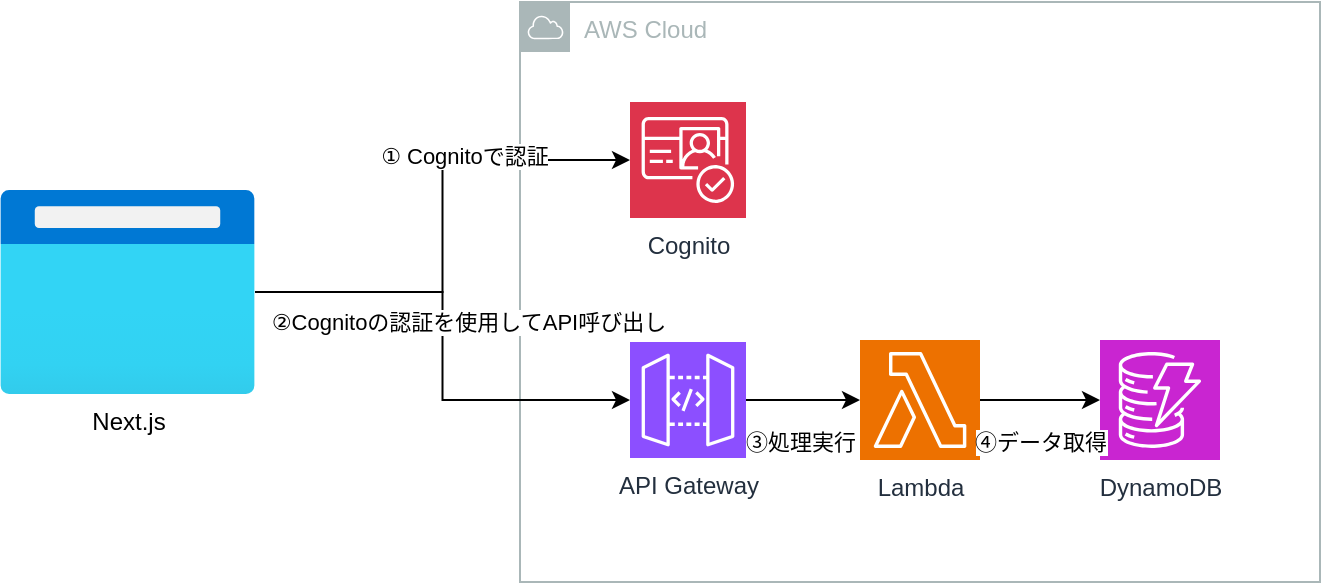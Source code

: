 <mxfile version="24.7.17">
  <diagram name="ページ1" id="ZK-1MC-dQsiciD7WhR__">
    <mxGraphModel dx="1036" dy="606" grid="1" gridSize="10" guides="1" tooltips="1" connect="1" arrows="1" fold="1" page="1" pageScale="1" pageWidth="827" pageHeight="1169" math="0" shadow="0">
      <root>
        <mxCell id="0" />
        <mxCell id="1" parent="0" />
        <mxCell id="hy0ywFwxUR6JJRfLlFSs-1" value="AWS Cloud" style="sketch=0;outlineConnect=0;gradientColor=none;html=1;whiteSpace=wrap;fontSize=12;fontStyle=0;shape=mxgraph.aws4.group;grIcon=mxgraph.aws4.group_aws_cloud;strokeColor=#AAB7B8;fillColor=none;verticalAlign=top;align=left;spacingLeft=30;fontColor=#AAB7B8;dashed=0;" vertex="1" parent="1">
          <mxGeometry x="330" y="110" width="400" height="290" as="geometry" />
        </mxCell>
        <mxCell id="hy0ywFwxUR6JJRfLlFSs-2" value="Next.js" style="image;aspect=fixed;html=1;points=[];align=center;fontSize=12;image=img/lib/azure2/general/Browser.svg;" vertex="1" parent="1">
          <mxGeometry x="70" y="204" width="127.5" height="102" as="geometry" />
        </mxCell>
        <mxCell id="hy0ywFwxUR6JJRfLlFSs-3" value="Cognito" style="sketch=0;points=[[0,0,0],[0.25,0,0],[0.5,0,0],[0.75,0,0],[1,0,0],[0,1,0],[0.25,1,0],[0.5,1,0],[0.75,1,0],[1,1,0],[0,0.25,0],[0,0.5,0],[0,0.75,0],[1,0.25,0],[1,0.5,0],[1,0.75,0]];outlineConnect=0;fontColor=#232F3E;fillColor=#DD344C;strokeColor=#ffffff;dashed=0;verticalLabelPosition=bottom;verticalAlign=top;align=center;html=1;fontSize=12;fontStyle=0;aspect=fixed;shape=mxgraph.aws4.resourceIcon;resIcon=mxgraph.aws4.cognito;" vertex="1" parent="1">
          <mxGeometry x="385" y="160" width="58" height="58" as="geometry" />
        </mxCell>
        <mxCell id="hy0ywFwxUR6JJRfLlFSs-4" value="API Gateway" style="sketch=0;points=[[0,0,0],[0.25,0,0],[0.5,0,0],[0.75,0,0],[1,0,0],[0,1,0],[0.25,1,0],[0.5,1,0],[0.75,1,0],[1,1,0],[0,0.25,0],[0,0.5,0],[0,0.75,0],[1,0.25,0],[1,0.5,0],[1,0.75,0]];outlineConnect=0;fontColor=#232F3E;fillColor=#8C4FFF;strokeColor=#ffffff;dashed=0;verticalLabelPosition=bottom;verticalAlign=top;align=center;html=1;fontSize=12;fontStyle=0;aspect=fixed;shape=mxgraph.aws4.resourceIcon;resIcon=mxgraph.aws4.api_gateway;" vertex="1" parent="1">
          <mxGeometry x="385" y="280" width="58" height="58" as="geometry" />
        </mxCell>
        <mxCell id="hy0ywFwxUR6JJRfLlFSs-5" style="edgeStyle=orthogonalEdgeStyle;rounded=0;orthogonalLoop=1;jettySize=auto;html=1;entryX=0;entryY=0.5;entryDx=0;entryDy=0;entryPerimeter=0;" edge="1" parent="1" source="hy0ywFwxUR6JJRfLlFSs-2" target="hy0ywFwxUR6JJRfLlFSs-3">
          <mxGeometry relative="1" as="geometry" />
        </mxCell>
        <mxCell id="hy0ywFwxUR6JJRfLlFSs-6" value="① Cognitoで認証" style="edgeLabel;html=1;align=center;verticalAlign=middle;resizable=0;points=[];" vertex="1" connectable="0" parent="hy0ywFwxUR6JJRfLlFSs-5">
          <mxGeometry x="0.342" y="2" relative="1" as="geometry">
            <mxPoint as="offset" />
          </mxGeometry>
        </mxCell>
        <mxCell id="hy0ywFwxUR6JJRfLlFSs-7" value="Lambda" style="sketch=0;points=[[0,0,0],[0.25,0,0],[0.5,0,0],[0.75,0,0],[1,0,0],[0,1,0],[0.25,1,0],[0.5,1,0],[0.75,1,0],[1,1,0],[0,0.25,0],[0,0.5,0],[0,0.75,0],[1,0.25,0],[1,0.5,0],[1,0.75,0]];outlineConnect=0;fontColor=#232F3E;fillColor=#ED7100;strokeColor=#ffffff;dashed=0;verticalLabelPosition=bottom;verticalAlign=top;align=center;html=1;fontSize=12;fontStyle=0;aspect=fixed;shape=mxgraph.aws4.resourceIcon;resIcon=mxgraph.aws4.lambda;" vertex="1" parent="1">
          <mxGeometry x="500" y="279" width="60" height="60" as="geometry" />
        </mxCell>
        <mxCell id="hy0ywFwxUR6JJRfLlFSs-8" value="DynamoDB" style="sketch=0;points=[[0,0,0],[0.25,0,0],[0.5,0,0],[0.75,0,0],[1,0,0],[0,1,0],[0.25,1,0],[0.5,1,0],[0.75,1,0],[1,1,0],[0,0.25,0],[0,0.5,0],[0,0.75,0],[1,0.25,0],[1,0.5,0],[1,0.75,0]];outlineConnect=0;fontColor=#232F3E;fillColor=#C925D1;strokeColor=#ffffff;dashed=0;verticalLabelPosition=bottom;verticalAlign=top;align=center;html=1;fontSize=12;fontStyle=0;aspect=fixed;shape=mxgraph.aws4.resourceIcon;resIcon=mxgraph.aws4.dynamodb;" vertex="1" parent="1">
          <mxGeometry x="620" y="279" width="60" height="60" as="geometry" />
        </mxCell>
        <mxCell id="hy0ywFwxUR6JJRfLlFSs-9" style="edgeStyle=orthogonalEdgeStyle;rounded=0;orthogonalLoop=1;jettySize=auto;html=1;entryX=0;entryY=0.5;entryDx=0;entryDy=0;entryPerimeter=0;" edge="1" parent="1" source="hy0ywFwxUR6JJRfLlFSs-2" target="hy0ywFwxUR6JJRfLlFSs-4">
          <mxGeometry relative="1" as="geometry" />
        </mxCell>
        <mxCell id="hy0ywFwxUR6JJRfLlFSs-10" value="②Cognitoの認証を使用してAPI呼び出し" style="edgeLabel;html=1;align=center;verticalAlign=middle;resizable=0;points=[];" vertex="1" connectable="0" parent="hy0ywFwxUR6JJRfLlFSs-9">
          <mxGeometry x="0.326" y="-1" relative="1" as="geometry">
            <mxPoint y="-40" as="offset" />
          </mxGeometry>
        </mxCell>
        <mxCell id="hy0ywFwxUR6JJRfLlFSs-11" style="edgeStyle=orthogonalEdgeStyle;rounded=0;orthogonalLoop=1;jettySize=auto;html=1;exitX=1;exitY=0.5;exitDx=0;exitDy=0;exitPerimeter=0;entryX=0;entryY=0.5;entryDx=0;entryDy=0;entryPerimeter=0;" edge="1" parent="1" source="hy0ywFwxUR6JJRfLlFSs-4" target="hy0ywFwxUR6JJRfLlFSs-7">
          <mxGeometry relative="1" as="geometry" />
        </mxCell>
        <mxCell id="hy0ywFwxUR6JJRfLlFSs-12" value="③処理実行" style="edgeLabel;html=1;align=center;verticalAlign=middle;resizable=0;points=[];" vertex="1" connectable="0" parent="hy0ywFwxUR6JJRfLlFSs-11">
          <mxGeometry x="-0.242" y="1" relative="1" as="geometry">
            <mxPoint x="5" y="22" as="offset" />
          </mxGeometry>
        </mxCell>
        <mxCell id="hy0ywFwxUR6JJRfLlFSs-13" style="edgeStyle=orthogonalEdgeStyle;rounded=0;orthogonalLoop=1;jettySize=auto;html=1;exitX=1;exitY=0.5;exitDx=0;exitDy=0;exitPerimeter=0;entryX=0;entryY=0.5;entryDx=0;entryDy=0;entryPerimeter=0;" edge="1" parent="1" source="hy0ywFwxUR6JJRfLlFSs-7" target="hy0ywFwxUR6JJRfLlFSs-8">
          <mxGeometry relative="1" as="geometry" />
        </mxCell>
        <mxCell id="hy0ywFwxUR6JJRfLlFSs-14" value="④データ取得" style="edgeLabel;html=1;align=center;verticalAlign=middle;resizable=0;points=[];" vertex="1" connectable="0" parent="hy0ywFwxUR6JJRfLlFSs-13">
          <mxGeometry x="-0.213" y="4" relative="1" as="geometry">
            <mxPoint x="6" y="25" as="offset" />
          </mxGeometry>
        </mxCell>
      </root>
    </mxGraphModel>
  </diagram>
</mxfile>
